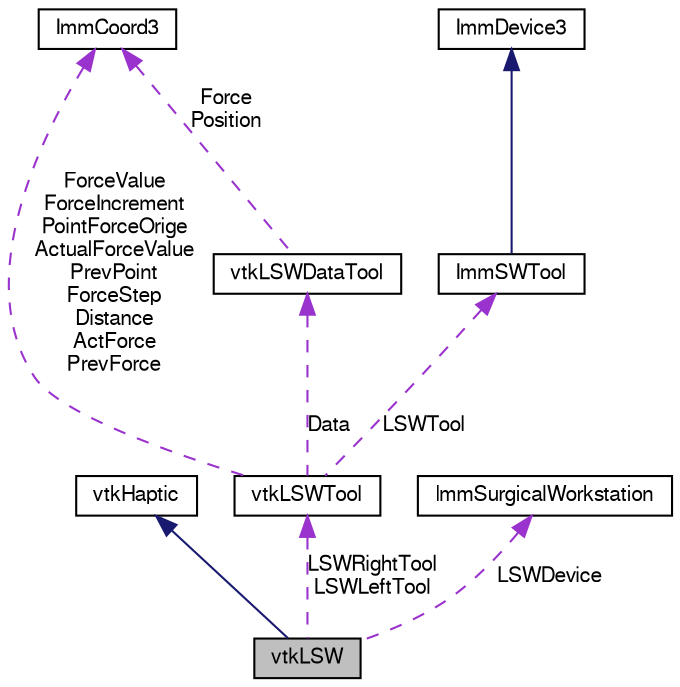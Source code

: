 digraph G
{
  bgcolor="transparent";
  edge [fontname="FreeSans",fontsize="10",labelfontname="FreeSans",labelfontsize="10"];
  node [fontname="FreeSans",fontsize="10",shape=record];
  Node1 [label="vtkLSW",height=0.2,width=0.4,color="black", fillcolor="grey75", style="filled" fontcolor="black"];
  Node2 -> Node1 [dir=back,color="midnightblue",fontsize="10",style="solid",fontname="FreeSans"];
  Node2 [label="vtkHaptic",height=0.2,width=0.4,color="black",URL="$classvtkHaptic.html",tooltip="Generic Haptic Class."];
  Node3 -> Node1 [dir=back,color="darkorchid3",fontsize="10",style="dashed",label="LSWRightTool\nLSWLeftTool",fontname="FreeSans"];
  Node3 [label="vtkLSWTool",height=0.2,width=0.4,color="black",URL="$classvtkLSWTool.html"];
  Node4 -> Node3 [dir=back,color="darkorchid3",fontsize="10",style="dashed",label="Data",fontname="FreeSans"];
  Node4 [label="vtkLSWDataTool",height=0.2,width=0.4,color="black",URL="$structvtkLSWDataTool.html"];
  Node5 -> Node4 [dir=back,color="darkorchid3",fontsize="10",style="dashed",label="Force\nPosition",fontname="FreeSans"];
  Node5 [label="ImmCoord3",height=0.2,width=0.4,color="black",URL="$structImmCoord3.html"];
  Node5 -> Node3 [dir=back,color="darkorchid3",fontsize="10",style="dashed",label="ForceValue\nForceIncrement\nPointForceOrige\nActualForceValue\nPrevPoint\nForceStep\nDistance\nActForce\nPrevForce",fontname="FreeSans"];
  Node6 -> Node3 [dir=back,color="darkorchid3",fontsize="10",style="dashed",label="LSWTool",fontname="FreeSans"];
  Node6 [label="ImmSWTool",height=0.2,width=0.4,color="black",URL="$classImmSWTool.html"];
  Node7 -> Node6 [dir=back,color="midnightblue",fontsize="10",style="solid",fontname="FreeSans"];
  Node7 [label="ImmDevice3",height=0.2,width=0.4,color="black",URL="$classImmDevice3.html"];
  Node8 -> Node1 [dir=back,color="darkorchid3",fontsize="10",style="dashed",label="LSWDevice",fontname="FreeSans"];
  Node8 [label="ImmSurgicalWorkstation",height=0.2,width=0.4,color="black",URL="$classImmSurgicalWorkstation.html"];
}
